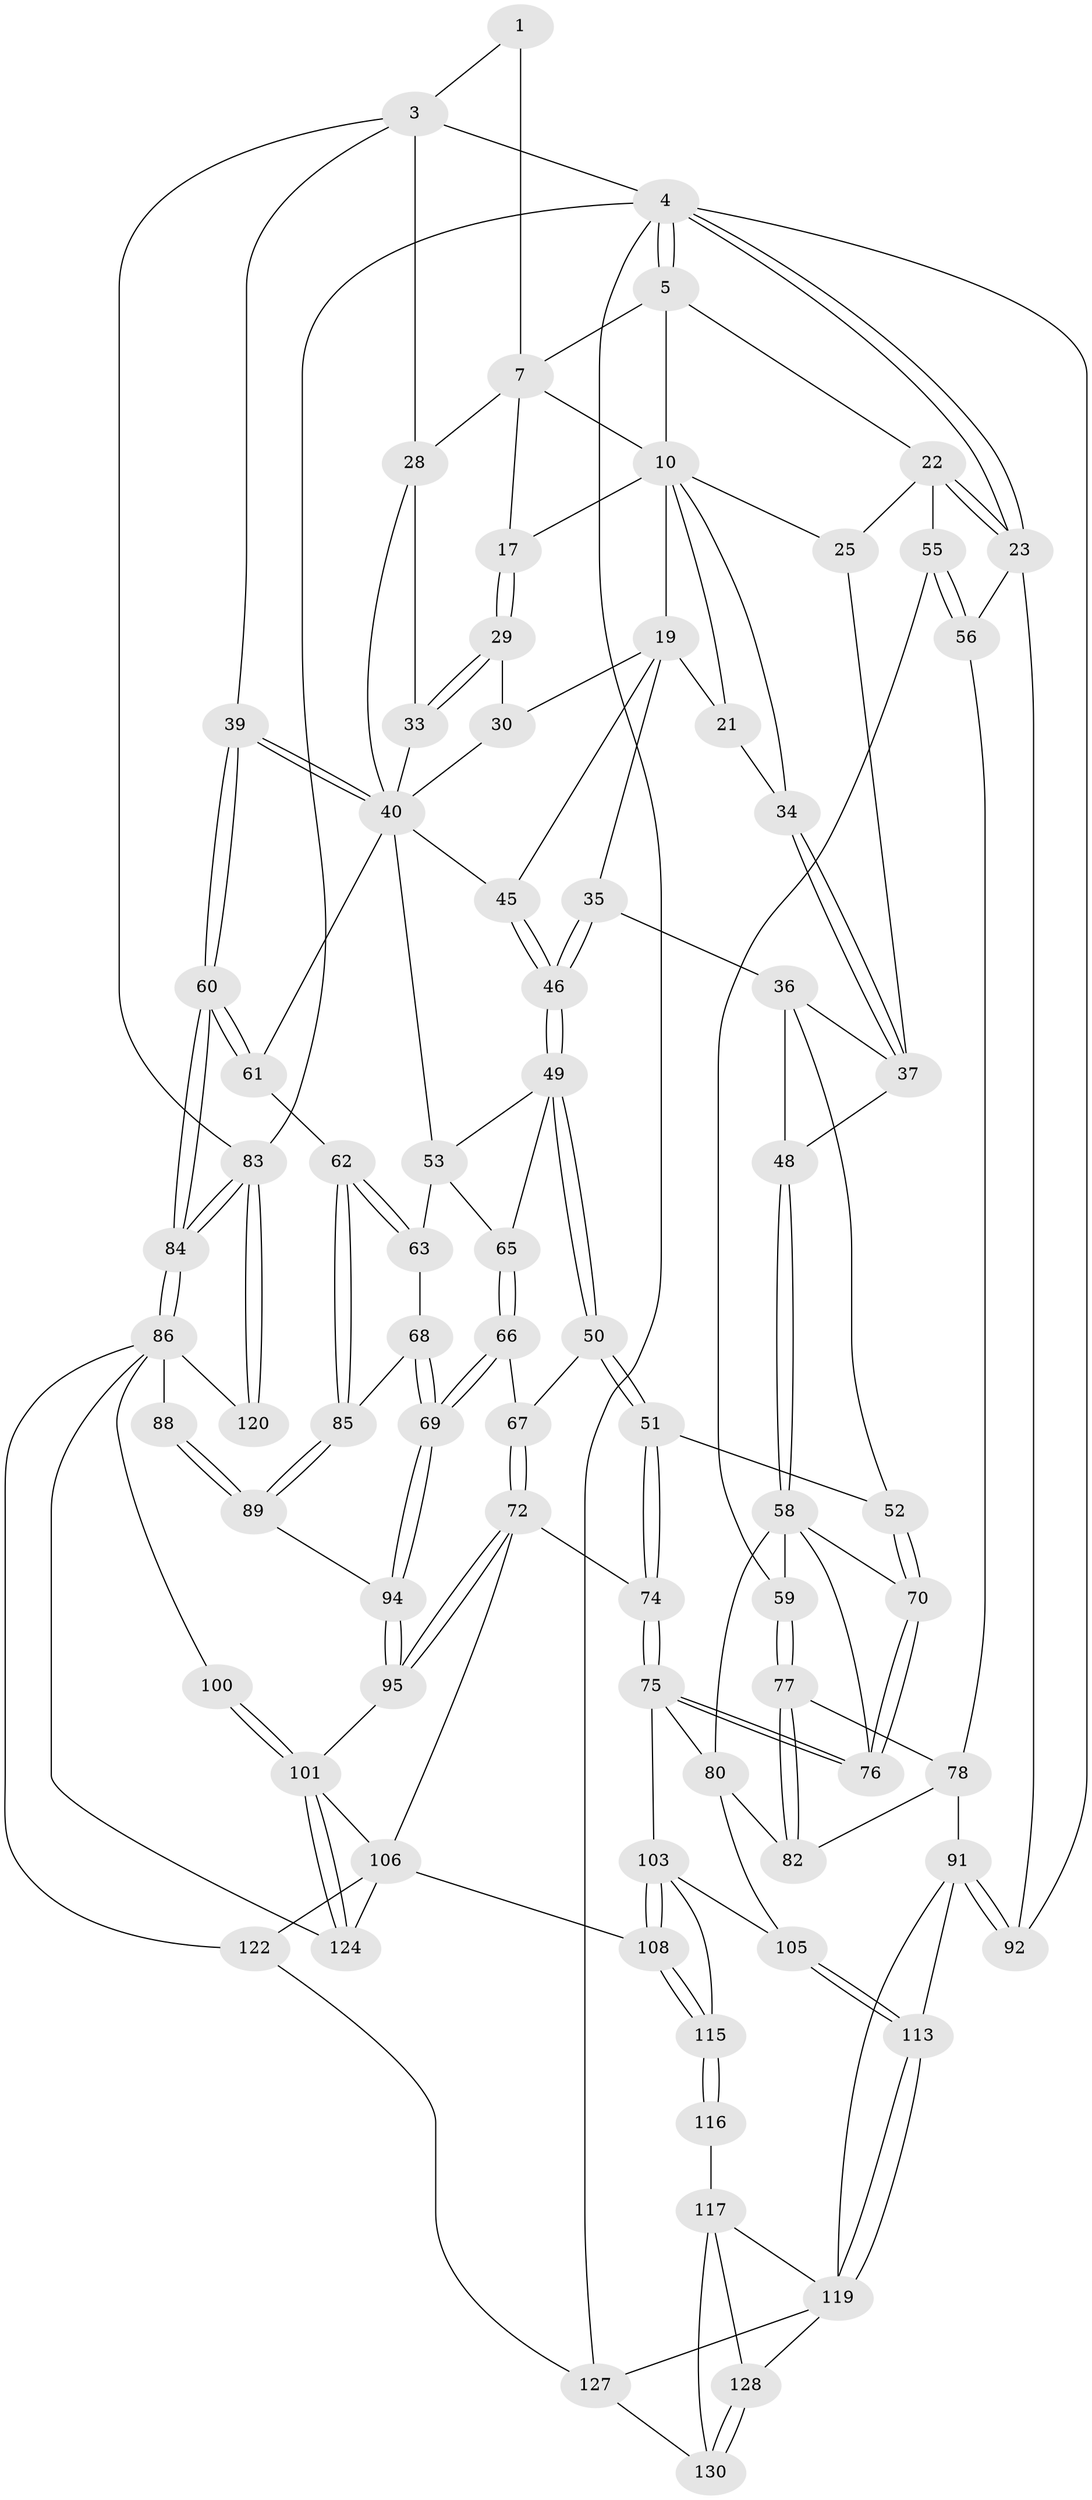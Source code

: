 // original degree distribution, {3: 0.015151515151515152, 5: 0.5454545454545454, 6: 0.21212121212121213, 4: 0.22727272727272727}
// Generated by graph-tools (version 1.1) at 2025/21/03/04/25 18:21:14]
// undirected, 79 vertices, 185 edges
graph export_dot {
graph [start="1"]
  node [color=gray90,style=filled];
  1 [pos="+0.6771911645976213+0",super="+2"];
  3 [pos="+1+0",super="+27"];
  4 [pos="+0+0",super="+96"];
  5 [pos="+0.25824578265847997+0",super="+13+6"];
  7 [pos="+0.6432716824934834+0.012175705922961006",super="+14+8"];
  10 [pos="+0.5306204772763352+0.1468907587321337",super="+15+11"];
  17 [pos="+0.7379188777837571+0.1465363515904977"];
  19 [pos="+0.6053375902650705+0.24516992964775647",super="+31+20"];
  21 [pos="+0.518220800386543+0.18012013897236173"];
  22 [pos="+0.16956756053683036+0.2783378854851442",super="+26"];
  23 [pos="+0+0.2523166772260191",super="+57"];
  25 [pos="+0.27481133583568024+0.34149326660628154"];
  28 [pos="+0.9000638091331545+0.158868567876154",super="+32"];
  29 [pos="+0.7400815088431522+0.22335997723561"];
  30 [pos="+0.7189825784213055+0.23361124097269112"];
  33 [pos="+0.811029094623856+0.26512519001439316"];
  34 [pos="+0.4437316733037382+0.22056371587655615"];
  35 [pos="+0.4989998831217378+0.336564818727859"];
  36 [pos="+0.4895212998381193+0.34077110592958926",super="+47"];
  37 [pos="+0.45107084342262854+0.31699821391982935",super="+38"];
  39 [pos="+1+0.3374086901311584"];
  40 [pos="+1+0.34399747028537975",super="+41"];
  45 [pos="+0.6298156148209751+0.3273584219027798"];
  46 [pos="+0.6175425064942274+0.38727283724911993"];
  48 [pos="+0.2984023247793452+0.4187289016027502"];
  49 [pos="+0.6280076641899265+0.4401512575247976",super="+54"];
  50 [pos="+0.6189524546603428+0.4533924294213407"];
  51 [pos="+0.5337558127300389+0.4855345582455031"];
  52 [pos="+0.5295409924557251+0.48446873451344646"];
  53 [pos="+0.8056714593989089+0.3998065617060461",super="+64"];
  55 [pos="+0.1373402963517557+0.4411104738487237"];
  56 [pos="+0+0.45466370442024384"];
  58 [pos="+0.29830937933823576+0.4268702805598592",super="+71"];
  59 [pos="+0.22254114595810925+0.4949835929076575"];
  60 [pos="+1+0.5508222439238329"];
  61 [pos="+0.9664085968823839+0.5419861716398673"];
  62 [pos="+0.955653677594506+0.5441070849060751"];
  63 [pos="+0.8516935067621915+0.5257310878673623"];
  65 [pos="+0.7556962322467428+0.523450683797465"];
  66 [pos="+0.749058502584924+0.589570523487008"];
  67 [pos="+0.6421282723149977+0.5112251464156929"];
  68 [pos="+0.8107617829937034+0.5796697476422951"];
  69 [pos="+0.7532450174776127+0.5993644022233577"];
  70 [pos="+0.4054732869726414+0.5149948863793677"];
  72 [pos="+0.6079010653732163+0.6971175914777749",super="+73"];
  74 [pos="+0.5394612859074397+0.6768999948432836"];
  75 [pos="+0.48713927789843137+0.6797834673692222",super="+97"];
  76 [pos="+0.4810744045784879+0.6712170519561852"];
  77 [pos="+0.14954903137430692+0.5875348293328981"];
  78 [pos="+0.07273042624175341+0.5420773693081113",super="+90"];
  80 [pos="+0.31387251899499446+0.635871450726985",super="+81"];
  82 [pos="+0.16427946976498836+0.6478667408840848"];
  83 [pos="+1+1"];
  84 [pos="+1+0.6615951449462675"];
  85 [pos="+0.8731583747859974+0.6191642720877518"];
  86 [pos="+0.9447763717211272+0.7385210692930216",super="+87+110"];
  88 [pos="+0.9296049011479494+0.7305976679803128",super="+98"];
  89 [pos="+0.8734532190919421+0.6265886699099041",super="+93"];
  91 [pos="+0+0.7635688666921246",super="+114"];
  92 [pos="+0+0.7651866284561393"];
  94 [pos="+0.7461487004305021+0.621638735703844"];
  95 [pos="+0.6323752564040079+0.7083740686904946"];
  100 [pos="+0.7409068274176442+0.8056484872468497"];
  101 [pos="+0.709954705646878+0.8141018125561041",super="+102"];
  103 [pos="+0.4324069133151908+0.7321081903786905",super="+104"];
  105 [pos="+0.2178582686198603+0.7176914475569462"];
  106 [pos="+0.4756486077021673+0.9182388591365411",super="+109+107"];
  108 [pos="+0.41552606332098035+0.9098204821224045"];
  113 [pos="+0.20085715566266824+0.7521105306330025"];
  115 [pos="+0.38859643296461316+0.9000323292995577"];
  116 [pos="+0.34221643008886166+0.9061450722010438"];
  117 [pos="+0.24489669761906838+0.900782292731908",super="+118+129"];
  119 [pos="+0.19692644621261907+0.8462209498053533",super="+125"];
  120 [pos="+1+1"];
  122 [pos="+0.8461752011470669+1",super="+132"];
  124 [pos="+0.7755661919825884+1"];
  127 [pos="+0+1",super="+131"];
  128 [pos="+0.2036178706076799+0.968253545545145"];
  130 [pos="+0.17403150081933264+1"];
  1 -- 7 [weight=2];
  1 -- 3;
  3 -- 4;
  3 -- 83;
  3 -- 28;
  3 -- 39;
  4 -- 5;
  4 -- 5;
  4 -- 23;
  4 -- 23;
  4 -- 83;
  4 -- 127;
  4 -- 92;
  5 -- 22;
  5 -- 10;
  5 -- 7;
  7 -- 17;
  7 -- 28;
  7 -- 10 [weight=2];
  10 -- 17;
  10 -- 19;
  10 -- 34;
  10 -- 21;
  10 -- 25;
  17 -- 29;
  17 -- 29;
  19 -- 45;
  19 -- 30;
  19 -- 35;
  19 -- 21;
  21 -- 34;
  22 -- 23;
  22 -- 23;
  22 -- 25;
  22 -- 55;
  23 -- 56;
  23 -- 92;
  25 -- 37;
  28 -- 40;
  28 -- 33;
  29 -- 30;
  29 -- 33;
  29 -- 33;
  30 -- 40;
  33 -- 40;
  34 -- 37;
  34 -- 37;
  35 -- 36;
  35 -- 46;
  35 -- 46;
  36 -- 37;
  36 -- 48;
  36 -- 52;
  37 -- 48;
  39 -- 40;
  39 -- 40;
  39 -- 60;
  39 -- 60;
  40 -- 61;
  40 -- 53;
  40 -- 45;
  45 -- 46;
  45 -- 46;
  46 -- 49;
  46 -- 49;
  48 -- 58;
  48 -- 58;
  49 -- 50;
  49 -- 50;
  49 -- 65;
  49 -- 53;
  50 -- 51;
  50 -- 51;
  50 -- 67;
  51 -- 52;
  51 -- 74;
  51 -- 74;
  52 -- 70;
  52 -- 70;
  53 -- 65;
  53 -- 63;
  55 -- 56;
  55 -- 56;
  55 -- 59;
  56 -- 78;
  58 -- 59;
  58 -- 80;
  58 -- 76;
  58 -- 70;
  59 -- 77;
  59 -- 77;
  60 -- 61;
  60 -- 61;
  60 -- 84;
  60 -- 84;
  61 -- 62;
  62 -- 63;
  62 -- 63;
  62 -- 85;
  62 -- 85;
  63 -- 68;
  65 -- 66;
  65 -- 66;
  66 -- 67;
  66 -- 69;
  66 -- 69;
  67 -- 72;
  67 -- 72;
  68 -- 69;
  68 -- 69;
  68 -- 85;
  69 -- 94;
  69 -- 94;
  70 -- 76;
  70 -- 76;
  72 -- 95;
  72 -- 95;
  72 -- 74;
  72 -- 106;
  74 -- 75;
  74 -- 75;
  75 -- 76;
  75 -- 76;
  75 -- 80;
  75 -- 103;
  77 -- 78;
  77 -- 82;
  77 -- 82;
  78 -- 82;
  78 -- 91;
  80 -- 105;
  80 -- 82;
  83 -- 84;
  83 -- 84;
  83 -- 120;
  83 -- 120;
  84 -- 86;
  84 -- 86;
  85 -- 89;
  85 -- 89;
  86 -- 88 [weight=2];
  86 -- 100 [weight=2];
  86 -- 120 [weight=2];
  86 -- 122;
  86 -- 124;
  88 -- 89 [weight=2];
  88 -- 89;
  89 -- 94;
  91 -- 92;
  91 -- 92;
  91 -- 113;
  91 -- 119;
  94 -- 95;
  94 -- 95;
  95 -- 101;
  100 -- 101;
  100 -- 101;
  101 -- 124;
  101 -- 124;
  101 -- 106;
  103 -- 108;
  103 -- 108;
  103 -- 105;
  103 -- 115;
  105 -- 113;
  105 -- 113;
  106 -- 124;
  106 -- 122 [weight=2];
  106 -- 108;
  108 -- 115;
  108 -- 115;
  113 -- 119;
  113 -- 119;
  115 -- 116;
  115 -- 116;
  116 -- 117 [weight=2];
  117 -- 128;
  117 -- 119;
  117 -- 130;
  119 -- 128;
  119 -- 127;
  122 -- 127;
  127 -- 130;
  128 -- 130;
  128 -- 130;
}
